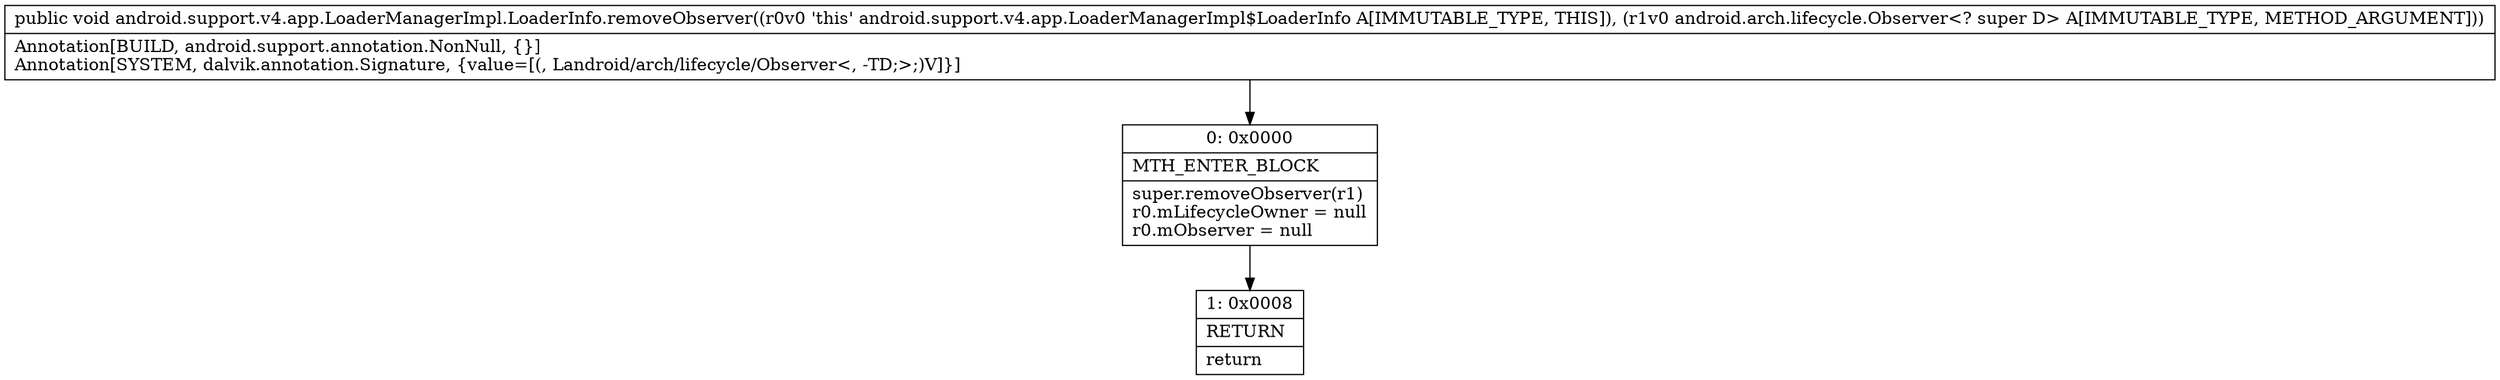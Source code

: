 digraph "CFG forandroid.support.v4.app.LoaderManagerImpl.LoaderInfo.removeObserver(Landroid\/arch\/lifecycle\/Observer;)V" {
Node_0 [shape=record,label="{0\:\ 0x0000|MTH_ENTER_BLOCK\l|super.removeObserver(r1)\lr0.mLifecycleOwner = null\lr0.mObserver = null\l}"];
Node_1 [shape=record,label="{1\:\ 0x0008|RETURN\l|return\l}"];
MethodNode[shape=record,label="{public void android.support.v4.app.LoaderManagerImpl.LoaderInfo.removeObserver((r0v0 'this' android.support.v4.app.LoaderManagerImpl$LoaderInfo A[IMMUTABLE_TYPE, THIS]), (r1v0 android.arch.lifecycle.Observer\<? super D\> A[IMMUTABLE_TYPE, METHOD_ARGUMENT]))  | Annotation[BUILD, android.support.annotation.NonNull, \{\}]\lAnnotation[SYSTEM, dalvik.annotation.Signature, \{value=[(, Landroid\/arch\/lifecycle\/Observer\<, \-TD;\>;)V]\}]\l}"];
MethodNode -> Node_0;
Node_0 -> Node_1;
}

